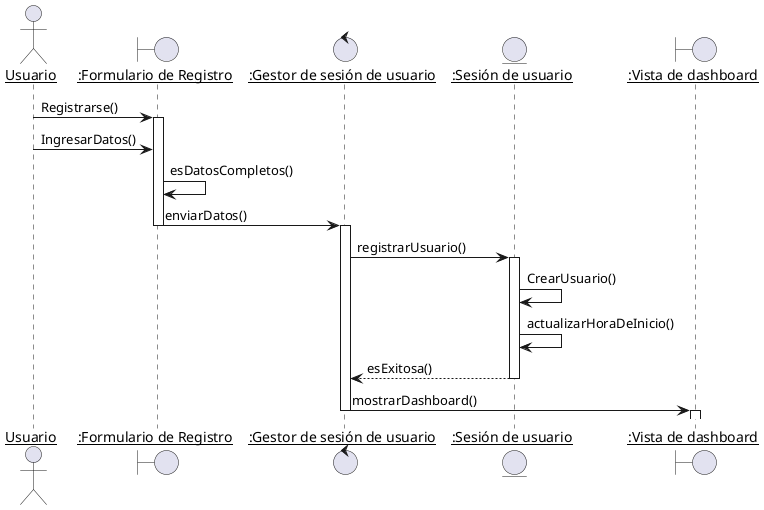 @startuml DiagramaDeSecuenciaRegistrarse
skinparam sequenceParticipant underline

actor Usuario as user
boundary ":Formulario de Registro" as FR
control ":Gestor de sesión de usuario" as GSU
entity ":Sesión de usuario" as SU
boundary ":Vista de dashboard" as VD


user -> FR : Registrarse()
activate FR
user -> FR : IngresarDatos()
FR -> FR : esDatosCompletos()
FR -> GSU : enviarDatos()
deactivate FR
activate GSU
GSU -> SU : registrarUsuario()
activate SU
SU -> SU : CrearUsuario()
SU -> SU :  actualizarHoraDeInicio()
SU --> GSU : esExitosa()
deactivate SU
GSU -> VD : mostrarDashboard()
deactivate GSU
activate VD
deactivate VD


@enduml